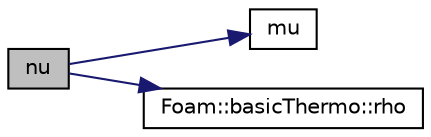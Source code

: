 digraph "nu"
{
  bgcolor="transparent";
  edge [fontname="Helvetica",fontsize="10",labelfontname="Helvetica",labelfontsize="10"];
  node [fontname="Helvetica",fontsize="10",shape=record];
  rankdir="LR";
  Node23 [label="nu",height=0.2,width=0.4,color="black", fillcolor="grey75", style="filled", fontcolor="black"];
  Node23 -> Node24 [color="midnightblue",fontsize="10",style="solid",fontname="Helvetica"];
  Node24 [label="mu",height=0.2,width=0.4,color="black",URL="$a31017.html#a23c6620f30e86b467099c440aa13665a",tooltip="Dynamic viscosity of mixture [kg/m/s]. "];
  Node23 -> Node25 [color="midnightblue",fontsize="10",style="solid",fontname="Helvetica"];
  Node25 [label="Foam::basicThermo::rho",height=0.2,width=0.4,color="black",URL="$a30993.html#aff1685af177bf2ef28c63dab600f707a",tooltip="Density [kg/m^3]. "];
}
